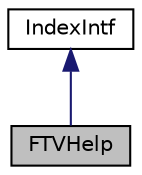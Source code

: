 digraph "FTVHelp"
{
 // INTERACTIVE_SVG=YES
 // LATEX_PDF_SIZE
  edge [fontname="Helvetica",fontsize="10",labelfontname="Helvetica",labelfontsize="10"];
  node [fontname="Helvetica",fontsize="10",shape=record];
  Node1 [label="FTVHelp",height=0.2,width=0.4,color="black", fillcolor="grey75", style="filled", fontcolor="black",tooltip="A class that generates a dynamic tree view side panel."];
  Node2 -> Node1 [dir="back",color="midnightblue",fontsize="10",style="solid",fontname="Helvetica"];
  Node2 [label="IndexIntf",height=0.2,width=0.4,color="black", fillcolor="white", style="filled",URL="$d9/dd5/class_index_intf.html",tooltip="Abstract interface for index generators."];
}
